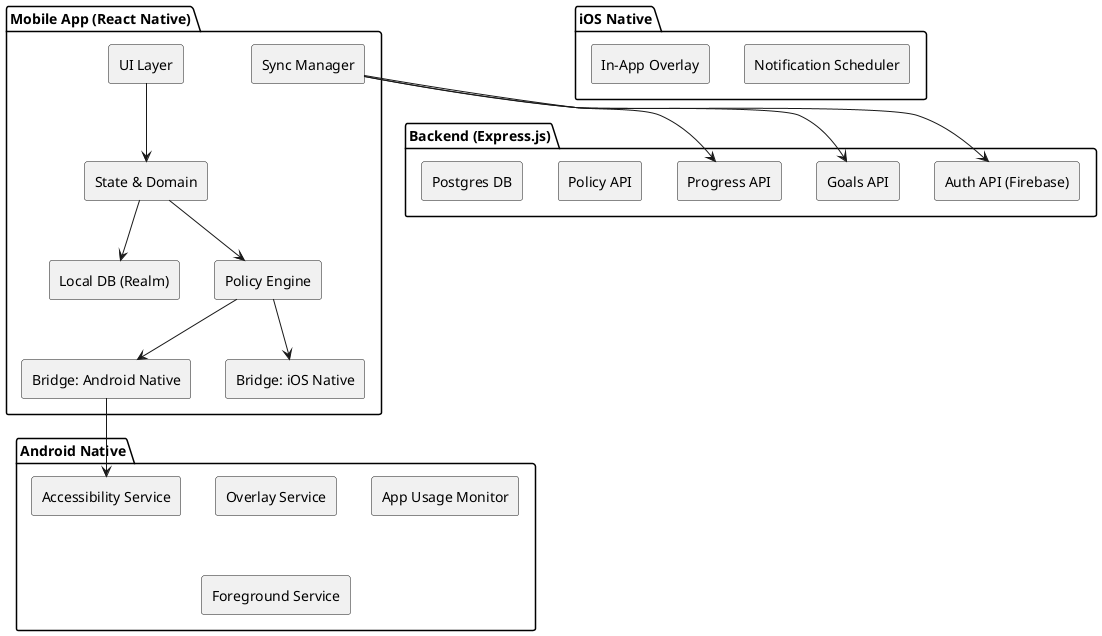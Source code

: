 @startuml architecture
skinparam componentStyle rectangle
package "Mobile App (React Native)" {
  [UI Layer]
  [State & Domain]
  [Sync Manager]
  [Local DB (Realm)]
  [Policy Engine]
  [Bridge: Android Native]
  [Bridge: iOS Native]
}
package "Android Native" {
  [Accessibility Service]
  [Overlay Service]
  [App Usage Monitor]
  [Foreground Service]
}
package "iOS Native" {
  [Notification Scheduler]
  [In-App Overlay]
}
package "Backend (Express.js)" {
  [Auth API (Firebase)]
  [Goals API]
  [Progress API]
  [Policy API]
  [Postgres DB]
}
[UI Layer] --> [State & Domain]
[State & Domain] --> [Policy Engine]
[State & Domain] --> [Local DB (Realm)]
[Sync Manager] --> [Auth API (Firebase)]
[Sync Manager] --> [Goals API]
[Sync Manager] --> [Progress API]
[Policy Engine] --> [Bridge: Android Native]
[Policy Engine] --> [Bridge: iOS Native]
[Bridge: Android Native] --> [Accessibility Service]
@enduml